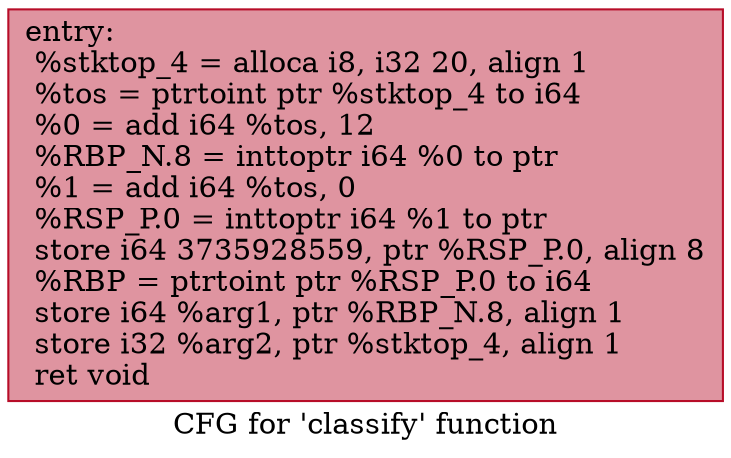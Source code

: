 digraph "CFG for 'classify' function" {
	label="CFG for 'classify' function";

	Node0x5565e7b98390 [shape=record,color="#b70d28ff", style=filled, fillcolor="#b70d2870",label="{entry:\l  %stktop_4 = alloca i8, i32 20, align 1\l  %tos = ptrtoint ptr %stktop_4 to i64\l  %0 = add i64 %tos, 12\l  %RBP_N.8 = inttoptr i64 %0 to ptr\l  %1 = add i64 %tos, 0\l  %RSP_P.0 = inttoptr i64 %1 to ptr\l  store i64 3735928559, ptr %RSP_P.0, align 8\l  %RBP = ptrtoint ptr %RSP_P.0 to i64\l  store i64 %arg1, ptr %RBP_N.8, align 1\l  store i32 %arg2, ptr %stktop_4, align 1\l  ret void\l}"];
}
